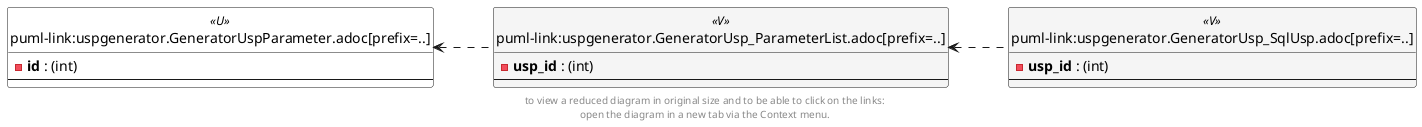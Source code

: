 @startuml
left to right direction
'top to bottom direction
hide circle
'avoide "." issues:
set namespaceSeparator none


skinparam class {
  BackgroundColor White
  BackgroundColor<<FN>> Yellow
  BackgroundColor<<FS>> Yellow
  BackgroundColor<<FT>> LightGray
  BackgroundColor<<IF>> Yellow
  BackgroundColor<<IS>> Yellow
  BackgroundColor<<P>> Aqua
  BackgroundColor<<PC>> Aqua
  BackgroundColor<<SN>> Yellow
  BackgroundColor<<SO>> SlateBlue
  BackgroundColor<<TF>> LightGray
  BackgroundColor<<TR>> Tomato
  BackgroundColor<<U>> White
  BackgroundColor<<V>> WhiteSmoke
  BackgroundColor<<X>> Aqua
}


entity "puml-link:uspgenerator.GeneratorUsp_ParameterList.adoc[prefix=..]" as uspgenerator.GeneratorUsp_ParameterList << V >> {
  - **usp_id** : (int)
  --
}

entity "puml-link:uspgenerator.GeneratorUsp_SqlUsp.adoc[prefix=..]" as uspgenerator.GeneratorUsp_SqlUsp << V >> {
  - **usp_id** : (int)
  --
}

entity "puml-link:uspgenerator.GeneratorUspParameter.adoc[prefix=..]" as uspgenerator.GeneratorUspParameter << U >> {
  - **id** : (int)
  --
}

uspgenerator.GeneratorUsp_ParameterList <.. uspgenerator.GeneratorUsp_SqlUsp
uspgenerator.GeneratorUspParameter <.. uspgenerator.GeneratorUsp_ParameterList
footer
to view a reduced diagram in original size and to be able to click on the links:
open the diagram in a new tab via the Context menu.
end footer

@enduml

